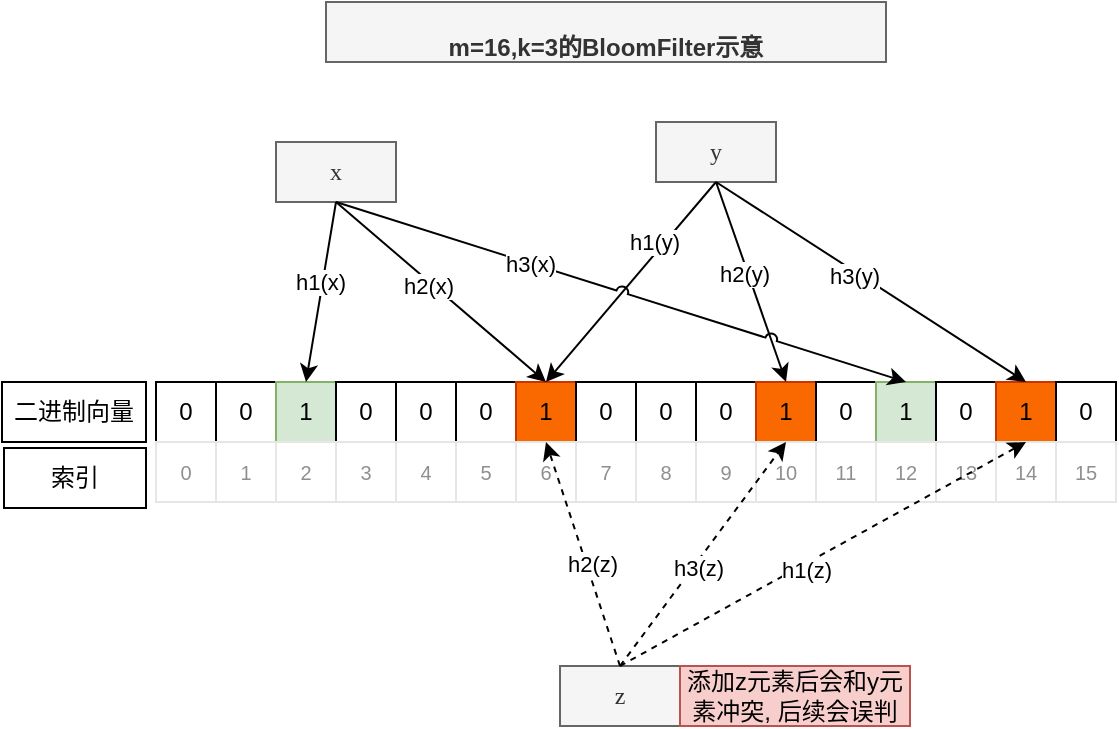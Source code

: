<mxfile version="21.0.2" type="github">
  <diagram name="Page-1" id="2z0IgSUQS7QCNBz0xPC9">
    <mxGraphModel dx="1536" dy="781" grid="0" gridSize="10" guides="1" tooltips="1" connect="1" arrows="1" fold="1" page="1" pageScale="1" pageWidth="850" pageHeight="1100" math="0" shadow="0">
      <root>
        <mxCell id="0" />
        <mxCell id="1" parent="0" />
        <mxCell id="uG-KMg2iX7xWKbClNyzy-1" value="0" style="rounded=0;whiteSpace=wrap;html=1;" parent="1" vertex="1">
          <mxGeometry x="185" y="275" width="30" height="30" as="geometry" />
        </mxCell>
        <mxCell id="uG-KMg2iX7xWKbClNyzy-2" value="0" style="rounded=0;whiteSpace=wrap;html=1;" parent="1" vertex="1">
          <mxGeometry x="215" y="275" width="30" height="30" as="geometry" />
        </mxCell>
        <mxCell id="uG-KMg2iX7xWKbClNyzy-3" value="1" style="rounded=0;whiteSpace=wrap;html=1;fillColor=#d5e8d4;strokeColor=#82b366;" parent="1" vertex="1">
          <mxGeometry x="245" y="275" width="30" height="30" as="geometry" />
        </mxCell>
        <mxCell id="uG-KMg2iX7xWKbClNyzy-4" value="0" style="rounded=0;whiteSpace=wrap;html=1;" parent="1" vertex="1">
          <mxGeometry x="275" y="275" width="30" height="30" as="geometry" />
        </mxCell>
        <mxCell id="uG-KMg2iX7xWKbClNyzy-5" value="0" style="rounded=0;whiteSpace=wrap;html=1;" parent="1" vertex="1">
          <mxGeometry x="305" y="275" width="30" height="30" as="geometry" />
        </mxCell>
        <mxCell id="uG-KMg2iX7xWKbClNyzy-6" value="0" style="rounded=0;whiteSpace=wrap;html=1;" parent="1" vertex="1">
          <mxGeometry x="335" y="275" width="30" height="30" as="geometry" />
        </mxCell>
        <mxCell id="uG-KMg2iX7xWKbClNyzy-7" value="1" style="rounded=0;whiteSpace=wrap;html=1;fillColor=#fa6800;strokeColor=#C73500;fontColor=#000000;" parent="1" vertex="1">
          <mxGeometry x="365" y="275" width="30" height="30" as="geometry" />
        </mxCell>
        <mxCell id="uG-KMg2iX7xWKbClNyzy-8" value="0" style="rounded=0;whiteSpace=wrap;html=1;" parent="1" vertex="1">
          <mxGeometry x="395" y="275" width="30" height="30" as="geometry" />
        </mxCell>
        <mxCell id="uG-KMg2iX7xWKbClNyzy-9" value="0" style="rounded=0;whiteSpace=wrap;html=1;" parent="1" vertex="1">
          <mxGeometry x="425" y="275" width="30" height="30" as="geometry" />
        </mxCell>
        <mxCell id="uG-KMg2iX7xWKbClNyzy-10" value="0" style="rounded=0;whiteSpace=wrap;html=1;" parent="1" vertex="1">
          <mxGeometry x="455" y="275" width="30" height="30" as="geometry" />
        </mxCell>
        <mxCell id="uG-KMg2iX7xWKbClNyzy-11" value="1" style="rounded=0;whiteSpace=wrap;html=1;fillColor=#fa6800;strokeColor=#C73500;fontColor=#000000;" parent="1" vertex="1">
          <mxGeometry x="485" y="275" width="30" height="30" as="geometry" />
        </mxCell>
        <mxCell id="uG-KMg2iX7xWKbClNyzy-12" value="0" style="rounded=0;whiteSpace=wrap;html=1;" parent="1" vertex="1">
          <mxGeometry x="515" y="275" width="30" height="30" as="geometry" />
        </mxCell>
        <mxCell id="uG-KMg2iX7xWKbClNyzy-13" value="1" style="rounded=0;whiteSpace=wrap;html=1;fillColor=#d5e8d4;strokeColor=#82b366;" parent="1" vertex="1">
          <mxGeometry x="545" y="275" width="30" height="30" as="geometry" />
        </mxCell>
        <mxCell id="uG-KMg2iX7xWKbClNyzy-14" value="0" style="rounded=0;whiteSpace=wrap;html=1;" parent="1" vertex="1">
          <mxGeometry x="575" y="275" width="30" height="30" as="geometry" />
        </mxCell>
        <mxCell id="uG-KMg2iX7xWKbClNyzy-15" value="1" style="rounded=0;whiteSpace=wrap;html=1;fillColor=#fa6800;strokeColor=#C73500;fontColor=#000000;" parent="1" vertex="1">
          <mxGeometry x="605" y="275" width="30" height="30" as="geometry" />
        </mxCell>
        <mxCell id="uG-KMg2iX7xWKbClNyzy-16" value="0" style="rounded=0;whiteSpace=wrap;html=1;" parent="1" vertex="1">
          <mxGeometry x="635" y="275" width="30" height="30" as="geometry" />
        </mxCell>
        <mxCell id="uG-KMg2iX7xWKbClNyzy-17" value="0" style="text;html=1;strokeColor=#E6E6E6;fillColor=none;align=center;verticalAlign=middle;whiteSpace=wrap;rounded=0;fontSize=10;fontStyle=0;fontColor=#8F8F8F;" parent="1" vertex="1">
          <mxGeometry x="185" y="305" width="30" height="30" as="geometry" />
        </mxCell>
        <mxCell id="uG-KMg2iX7xWKbClNyzy-18" value="1" style="text;html=1;strokeColor=#E6E6E6;fillColor=none;align=center;verticalAlign=middle;whiteSpace=wrap;rounded=0;fontSize=10;fontStyle=0;fontColor=#8F8F8F;" parent="1" vertex="1">
          <mxGeometry x="215" y="305" width="30" height="30" as="geometry" />
        </mxCell>
        <mxCell id="uG-KMg2iX7xWKbClNyzy-19" value="2" style="text;html=1;strokeColor=#E6E6E6;fillColor=none;align=center;verticalAlign=middle;whiteSpace=wrap;rounded=0;fontSize=10;fontStyle=0;fontColor=#8F8F8F;" parent="1" vertex="1">
          <mxGeometry x="245" y="305" width="30" height="30" as="geometry" />
        </mxCell>
        <mxCell id="uG-KMg2iX7xWKbClNyzy-20" value="3" style="text;html=1;strokeColor=#E6E6E6;fillColor=none;align=center;verticalAlign=middle;whiteSpace=wrap;rounded=0;fontSize=10;fontStyle=0;fontColor=#8F8F8F;" parent="1" vertex="1">
          <mxGeometry x="275" y="305" width="30" height="30" as="geometry" />
        </mxCell>
        <mxCell id="uG-KMg2iX7xWKbClNyzy-21" value="4" style="text;html=1;strokeColor=#E6E6E6;fillColor=none;align=center;verticalAlign=middle;whiteSpace=wrap;rounded=0;fontSize=10;fontStyle=0;fontColor=#8F8F8F;" parent="1" vertex="1">
          <mxGeometry x="305" y="305" width="30" height="30" as="geometry" />
        </mxCell>
        <mxCell id="uG-KMg2iX7xWKbClNyzy-22" value="5" style="text;html=1;strokeColor=#E6E6E6;fillColor=none;align=center;verticalAlign=middle;whiteSpace=wrap;rounded=0;fontSize=10;fontStyle=0;fontColor=#8F8F8F;" parent="1" vertex="1">
          <mxGeometry x="335" y="305" width="30" height="30" as="geometry" />
        </mxCell>
        <mxCell id="uG-KMg2iX7xWKbClNyzy-23" value="6" style="text;html=1;strokeColor=#E6E6E6;fillColor=none;align=center;verticalAlign=middle;whiteSpace=wrap;rounded=0;fontSize=10;fontStyle=0;fontColor=#8F8F8F;" parent="1" vertex="1">
          <mxGeometry x="365" y="305" width="30" height="30" as="geometry" />
        </mxCell>
        <mxCell id="uG-KMg2iX7xWKbClNyzy-24" value="7" style="text;html=1;strokeColor=#E6E6E6;fillColor=none;align=center;verticalAlign=middle;whiteSpace=wrap;rounded=0;fontSize=10;fontStyle=0;fontColor=#8F8F8F;" parent="1" vertex="1">
          <mxGeometry x="395" y="305" width="30" height="30" as="geometry" />
        </mxCell>
        <mxCell id="uG-KMg2iX7xWKbClNyzy-25" value="8" style="text;html=1;strokeColor=#E6E6E6;fillColor=none;align=center;verticalAlign=middle;whiteSpace=wrap;rounded=0;fontSize=10;fontStyle=0;fontColor=#8F8F8F;" parent="1" vertex="1">
          <mxGeometry x="425" y="305" width="30" height="30" as="geometry" />
        </mxCell>
        <mxCell id="uG-KMg2iX7xWKbClNyzy-26" value="9" style="text;html=1;strokeColor=#E6E6E6;fillColor=none;align=center;verticalAlign=middle;whiteSpace=wrap;rounded=0;fontSize=10;fontStyle=0;fontColor=#8F8F8F;" parent="1" vertex="1">
          <mxGeometry x="455" y="305" width="30" height="30" as="geometry" />
        </mxCell>
        <mxCell id="uG-KMg2iX7xWKbClNyzy-27" value="10" style="text;html=1;strokeColor=#E6E6E6;fillColor=none;align=center;verticalAlign=middle;whiteSpace=wrap;rounded=0;fontSize=10;fontStyle=0;fontColor=#8F8F8F;" parent="1" vertex="1">
          <mxGeometry x="485" y="305" width="30" height="30" as="geometry" />
        </mxCell>
        <mxCell id="uG-KMg2iX7xWKbClNyzy-28" value="11" style="text;html=1;strokeColor=#E6E6E6;fillColor=none;align=center;verticalAlign=middle;whiteSpace=wrap;rounded=0;fontSize=10;fontStyle=0;fontColor=#8F8F8F;" parent="1" vertex="1">
          <mxGeometry x="515" y="305" width="30" height="30" as="geometry" />
        </mxCell>
        <mxCell id="uG-KMg2iX7xWKbClNyzy-29" value="12" style="text;html=1;strokeColor=#E6E6E6;fillColor=none;align=center;verticalAlign=middle;whiteSpace=wrap;rounded=0;fontSize=10;fontStyle=0;fontColor=#8F8F8F;" parent="1" vertex="1">
          <mxGeometry x="545" y="305" width="30" height="30" as="geometry" />
        </mxCell>
        <mxCell id="uG-KMg2iX7xWKbClNyzy-30" value="13" style="text;html=1;strokeColor=#E6E6E6;fillColor=none;align=center;verticalAlign=middle;whiteSpace=wrap;rounded=0;fontSize=10;fontStyle=0;fontColor=#8F8F8F;" parent="1" vertex="1">
          <mxGeometry x="575" y="305" width="30" height="30" as="geometry" />
        </mxCell>
        <mxCell id="uG-KMg2iX7xWKbClNyzy-31" value="14" style="text;html=1;strokeColor=#E6E6E6;fillColor=none;align=center;verticalAlign=middle;whiteSpace=wrap;rounded=0;fontSize=10;fontStyle=0;fontColor=#8F8F8F;" parent="1" vertex="1">
          <mxGeometry x="605" y="305" width="30" height="30" as="geometry" />
        </mxCell>
        <mxCell id="uG-KMg2iX7xWKbClNyzy-32" value="15" style="text;html=1;strokeColor=#E6E6E6;fillColor=none;align=center;verticalAlign=middle;whiteSpace=wrap;rounded=0;fontSize=10;fontStyle=0;fontColor=#8F8F8F;" parent="1" vertex="1">
          <mxGeometry x="635" y="305" width="30" height="30" as="geometry" />
        </mxCell>
        <mxCell id="uG-KMg2iX7xWKbClNyzy-33" value="&lt;div&gt;&lt;font&gt;x&lt;/font&gt;&lt;/div&gt;" style="text;html=1;strokeColor=#666666;fillColor=#f5f5f5;align=center;verticalAlign=middle;whiteSpace=wrap;rounded=0;fontFamily=Comic Sans MS;fontColor=#333333;" parent="1" vertex="1">
          <mxGeometry x="245" y="155" width="60" height="30" as="geometry" />
        </mxCell>
        <mxCell id="uG-KMg2iX7xWKbClNyzy-34" value="" style="endArrow=classic;html=1;rounded=0;exitX=0.5;exitY=1;exitDx=0;exitDy=0;entryX=0.5;entryY=0;entryDx=0;entryDy=0;" parent="1" source="uG-KMg2iX7xWKbClNyzy-33" target="uG-KMg2iX7xWKbClNyzy-3" edge="1">
          <mxGeometry width="50" height="50" relative="1" as="geometry">
            <mxPoint x="315" y="225" as="sourcePoint" />
            <mxPoint x="365" y="175" as="targetPoint" />
          </mxGeometry>
        </mxCell>
        <mxCell id="uG-KMg2iX7xWKbClNyzy-35" value="h1(x)" style="edgeLabel;html=1;align=center;verticalAlign=middle;resizable=0;points=[];" parent="uG-KMg2iX7xWKbClNyzy-34" vertex="1" connectable="0">
          <mxGeometry x="-0.099" y="-2" relative="1" as="geometry">
            <mxPoint as="offset" />
          </mxGeometry>
        </mxCell>
        <mxCell id="uG-KMg2iX7xWKbClNyzy-36" value="" style="endArrow=classic;html=1;rounded=0;exitX=0.5;exitY=1;exitDx=0;exitDy=0;entryX=0.5;entryY=0;entryDx=0;entryDy=0;" parent="1" source="uG-KMg2iX7xWKbClNyzy-33" target="uG-KMg2iX7xWKbClNyzy-7" edge="1">
          <mxGeometry width="50" height="50" relative="1" as="geometry">
            <mxPoint x="405" y="155" as="sourcePoint" />
            <mxPoint x="270" y="285" as="targetPoint" />
          </mxGeometry>
        </mxCell>
        <mxCell id="uG-KMg2iX7xWKbClNyzy-37" value="h2(x)" style="edgeLabel;html=1;align=center;verticalAlign=middle;resizable=0;points=[];" parent="uG-KMg2iX7xWKbClNyzy-36" vertex="1" connectable="0">
          <mxGeometry x="-0.099" y="-2" relative="1" as="geometry">
            <mxPoint as="offset" />
          </mxGeometry>
        </mxCell>
        <mxCell id="uG-KMg2iX7xWKbClNyzy-38" value="&lt;div&gt;&lt;font&gt;y&lt;/font&gt;&lt;/div&gt;" style="text;html=1;strokeColor=#666666;fillColor=#f5f5f5;align=center;verticalAlign=middle;whiteSpace=wrap;rounded=0;fontFamily=Comic Sans MS;fontColor=#333333;" parent="1" vertex="1">
          <mxGeometry x="435" y="145" width="60" height="30" as="geometry" />
        </mxCell>
        <mxCell id="uG-KMg2iX7xWKbClNyzy-39" value="" style="endArrow=classic;html=1;rounded=0;exitX=0.5;exitY=1;exitDx=0;exitDy=0;entryX=0.5;entryY=0;entryDx=0;entryDy=0;jumpStyle=arc;" parent="1" source="uG-KMg2iX7xWKbClNyzy-38" target="uG-KMg2iX7xWKbClNyzy-7" edge="1">
          <mxGeometry width="50" height="50" relative="1" as="geometry">
            <mxPoint x="505" y="215" as="sourcePoint" />
            <mxPoint x="450" y="265" as="targetPoint" />
          </mxGeometry>
        </mxCell>
        <mxCell id="uG-KMg2iX7xWKbClNyzy-40" value="h1(y)" style="edgeLabel;html=1;align=center;verticalAlign=middle;resizable=0;points=[];" parent="uG-KMg2iX7xWKbClNyzy-39" vertex="1" connectable="0">
          <mxGeometry x="-0.099" y="-2" relative="1" as="geometry">
            <mxPoint x="8" y="-14" as="offset" />
          </mxGeometry>
        </mxCell>
        <mxCell id="uG-KMg2iX7xWKbClNyzy-41" value="" style="endArrow=classic;html=1;rounded=0;exitX=0.5;exitY=1;exitDx=0;exitDy=0;entryX=0.5;entryY=0;entryDx=0;entryDy=0;" parent="1" source="uG-KMg2iX7xWKbClNyzy-38" target="uG-KMg2iX7xWKbClNyzy-11" edge="1">
          <mxGeometry width="50" height="50" relative="1" as="geometry">
            <mxPoint x="595" y="145" as="sourcePoint" />
            <mxPoint x="570" y="265" as="targetPoint" />
          </mxGeometry>
        </mxCell>
        <mxCell id="uG-KMg2iX7xWKbClNyzy-42" value="h2(y)" style="edgeLabel;html=1;align=center;verticalAlign=middle;resizable=0;points=[];" parent="uG-KMg2iX7xWKbClNyzy-41" vertex="1" connectable="0">
          <mxGeometry x="-0.099" y="-2" relative="1" as="geometry">
            <mxPoint as="offset" />
          </mxGeometry>
        </mxCell>
        <mxCell id="uG-KMg2iX7xWKbClNyzy-43" value="" style="endArrow=classic;html=1;rounded=0;exitX=0.5;exitY=1;exitDx=0;exitDy=0;entryX=0.5;entryY=0;entryDx=0;entryDy=0;" parent="1" source="uG-KMg2iX7xWKbClNyzy-38" target="uG-KMg2iX7xWKbClNyzy-15" edge="1">
          <mxGeometry width="50" height="50" relative="1" as="geometry">
            <mxPoint x="610" y="145" as="sourcePoint" />
            <mxPoint x="750" y="265" as="targetPoint" />
          </mxGeometry>
        </mxCell>
        <mxCell id="uG-KMg2iX7xWKbClNyzy-44" value="h3(y)" style="edgeLabel;html=1;align=center;verticalAlign=middle;resizable=0;points=[];" parent="uG-KMg2iX7xWKbClNyzy-43" vertex="1" connectable="0">
          <mxGeometry x="-0.099" y="-2" relative="1" as="geometry">
            <mxPoint as="offset" />
          </mxGeometry>
        </mxCell>
        <mxCell id="uG-KMg2iX7xWKbClNyzy-45" value="" style="endArrow=classic;html=1;rounded=0;exitX=0.5;exitY=1;exitDx=0;exitDy=0;entryX=0.5;entryY=0;entryDx=0;entryDy=0;jumpStyle=arc;" parent="1" source="uG-KMg2iX7xWKbClNyzy-33" target="uG-KMg2iX7xWKbClNyzy-13" edge="1">
          <mxGeometry width="50" height="50" relative="1" as="geometry">
            <mxPoint x="420" y="155" as="sourcePoint" />
            <mxPoint x="390" y="285" as="targetPoint" />
          </mxGeometry>
        </mxCell>
        <mxCell id="uG-KMg2iX7xWKbClNyzy-46" value="h3(x)" style="edgeLabel;html=1;align=center;verticalAlign=middle;resizable=0;points=[];" parent="uG-KMg2iX7xWKbClNyzy-45" vertex="1" connectable="0">
          <mxGeometry x="-0.099" y="-2" relative="1" as="geometry">
            <mxPoint x="-31" y="-12" as="offset" />
          </mxGeometry>
        </mxCell>
        <mxCell id="uG-KMg2iX7xWKbClNyzy-47" value="&lt;div&gt;&lt;font&gt;z&lt;/font&gt;&lt;/div&gt;" style="text;html=1;strokeColor=#666666;fillColor=#f5f5f5;align=center;verticalAlign=middle;whiteSpace=wrap;rounded=0;fontFamily=Comic Sans MS;fontColor=#333333;" parent="1" vertex="1">
          <mxGeometry x="387" y="417" width="60" height="30" as="geometry" />
        </mxCell>
        <mxCell id="uG-KMg2iX7xWKbClNyzy-48" value="&lt;br&gt;m=16,k=3的BloomFilter示意" style="text;html=1;strokeColor=#666666;fillColor=#f5f5f5;align=center;verticalAlign=middle;whiteSpace=wrap;rounded=0;fontStyle=1;fontColor=#333333;labelPosition=center;verticalLabelPosition=middle;horizontal=1;" parent="1" vertex="1">
          <mxGeometry x="270" y="85" width="280" height="30" as="geometry" />
        </mxCell>
        <mxCell id="uG-KMg2iX7xWKbClNyzy-49" value="" style="endArrow=classic;html=1;rounded=0;exitX=0.5;exitY=0;exitDx=0;exitDy=0;entryX=0.5;entryY=0;entryDx=0;entryDy=0;dashed=1;" parent="1" source="uG-KMg2iX7xWKbClNyzy-47" target="uG-KMg2iX7xWKbClNyzy-31" edge="1">
          <mxGeometry width="50" height="50" relative="1" as="geometry">
            <mxPoint x="289.72" y="375" as="sourcePoint" />
            <mxPoint x="289.72" y="465" as="targetPoint" />
          </mxGeometry>
        </mxCell>
        <mxCell id="uG-KMg2iX7xWKbClNyzy-50" value="h1(z)" style="edgeLabel;html=1;align=center;verticalAlign=middle;resizable=0;points=[];" parent="uG-KMg2iX7xWKbClNyzy-49" vertex="1" connectable="0">
          <mxGeometry x="-0.099" y="-2" relative="1" as="geometry">
            <mxPoint as="offset" />
          </mxGeometry>
        </mxCell>
        <mxCell id="uG-KMg2iX7xWKbClNyzy-51" value="" style="endArrow=classic;html=1;rounded=0;exitX=0.5;exitY=0;exitDx=0;exitDy=0;entryX=0.5;entryY=0;entryDx=0;entryDy=0;dashed=1;" parent="1" source="uG-KMg2iX7xWKbClNyzy-47" target="uG-KMg2iX7xWKbClNyzy-23" edge="1">
          <mxGeometry width="50" height="50" relative="1" as="geometry">
            <mxPoint x="450" y="415" as="sourcePoint" />
            <mxPoint x="365" y="325" as="targetPoint" />
          </mxGeometry>
        </mxCell>
        <mxCell id="uG-KMg2iX7xWKbClNyzy-52" value="h2(z)" style="edgeLabel;html=1;align=center;verticalAlign=middle;resizable=0;points=[];" parent="uG-KMg2iX7xWKbClNyzy-51" vertex="1" connectable="0">
          <mxGeometry x="-0.099" y="-2" relative="1" as="geometry">
            <mxPoint as="offset" />
          </mxGeometry>
        </mxCell>
        <mxCell id="uG-KMg2iX7xWKbClNyzy-53" value="" style="endArrow=classic;html=1;rounded=0;exitX=0.5;exitY=0;exitDx=0;exitDy=0;entryX=0.5;entryY=0;entryDx=0;entryDy=0;dashed=1;" parent="1" source="uG-KMg2iX7xWKbClNyzy-47" target="uG-KMg2iX7xWKbClNyzy-27" edge="1">
          <mxGeometry width="50" height="50" relative="1" as="geometry">
            <mxPoint x="355" y="405" as="sourcePoint" />
            <mxPoint x="390" y="315" as="targetPoint" />
          </mxGeometry>
        </mxCell>
        <mxCell id="uG-KMg2iX7xWKbClNyzy-54" value="h3(z)" style="edgeLabel;html=1;align=center;verticalAlign=middle;resizable=0;points=[];" parent="uG-KMg2iX7xWKbClNyzy-53" vertex="1" connectable="0">
          <mxGeometry x="-0.099" y="-2" relative="1" as="geometry">
            <mxPoint as="offset" />
          </mxGeometry>
        </mxCell>
        <mxCell id="uG-KMg2iX7xWKbClNyzy-55" value="添加z元素后会和y元素冲突, 后续会误判" style="text;html=1;strokeColor=#b85450;fillColor=#f8cecc;align=center;verticalAlign=middle;whiteSpace=wrap;rounded=0;" parent="1" vertex="1">
          <mxGeometry x="447" y="417" width="115" height="30" as="geometry" />
        </mxCell>
        <mxCell id="gG3z0YdXMNFhuaWmRxzf-1" value="索引" style="text;html=1;strokeColor=default;fillColor=none;align=center;verticalAlign=middle;whiteSpace=wrap;rounded=0;" vertex="1" parent="1">
          <mxGeometry x="109" y="308" width="71" height="30" as="geometry" />
        </mxCell>
        <mxCell id="gG3z0YdXMNFhuaWmRxzf-2" value="&lt;font style=&quot;font-size: 12px;&quot;&gt;二进制向量&lt;/font&gt;" style="text;html=1;strokeColor=default;fillColor=none;align=center;verticalAlign=middle;whiteSpace=wrap;rounded=0;fontSize=12;" vertex="1" parent="1">
          <mxGeometry x="108" y="275" width="72" height="30" as="geometry" />
        </mxCell>
      </root>
    </mxGraphModel>
  </diagram>
</mxfile>
